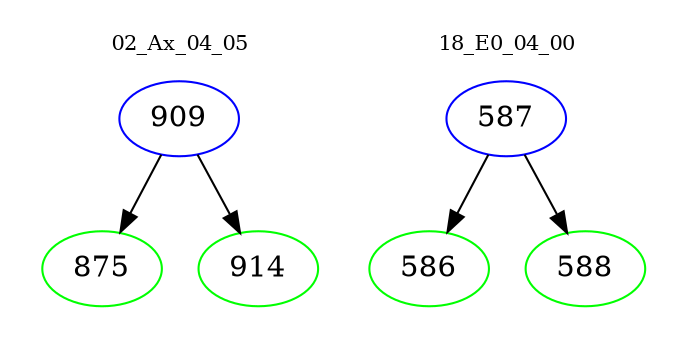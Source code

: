 digraph{
subgraph cluster_0 {
color = white
label = "02_Ax_04_05";
fontsize=10;
T0_909 [label="909", color="blue"]
T0_909 -> T0_875 [color="black"]
T0_875 [label="875", color="green"]
T0_909 -> T0_914 [color="black"]
T0_914 [label="914", color="green"]
}
subgraph cluster_1 {
color = white
label = "18_E0_04_00";
fontsize=10;
T1_587 [label="587", color="blue"]
T1_587 -> T1_586 [color="black"]
T1_586 [label="586", color="green"]
T1_587 -> T1_588 [color="black"]
T1_588 [label="588", color="green"]
}
}
